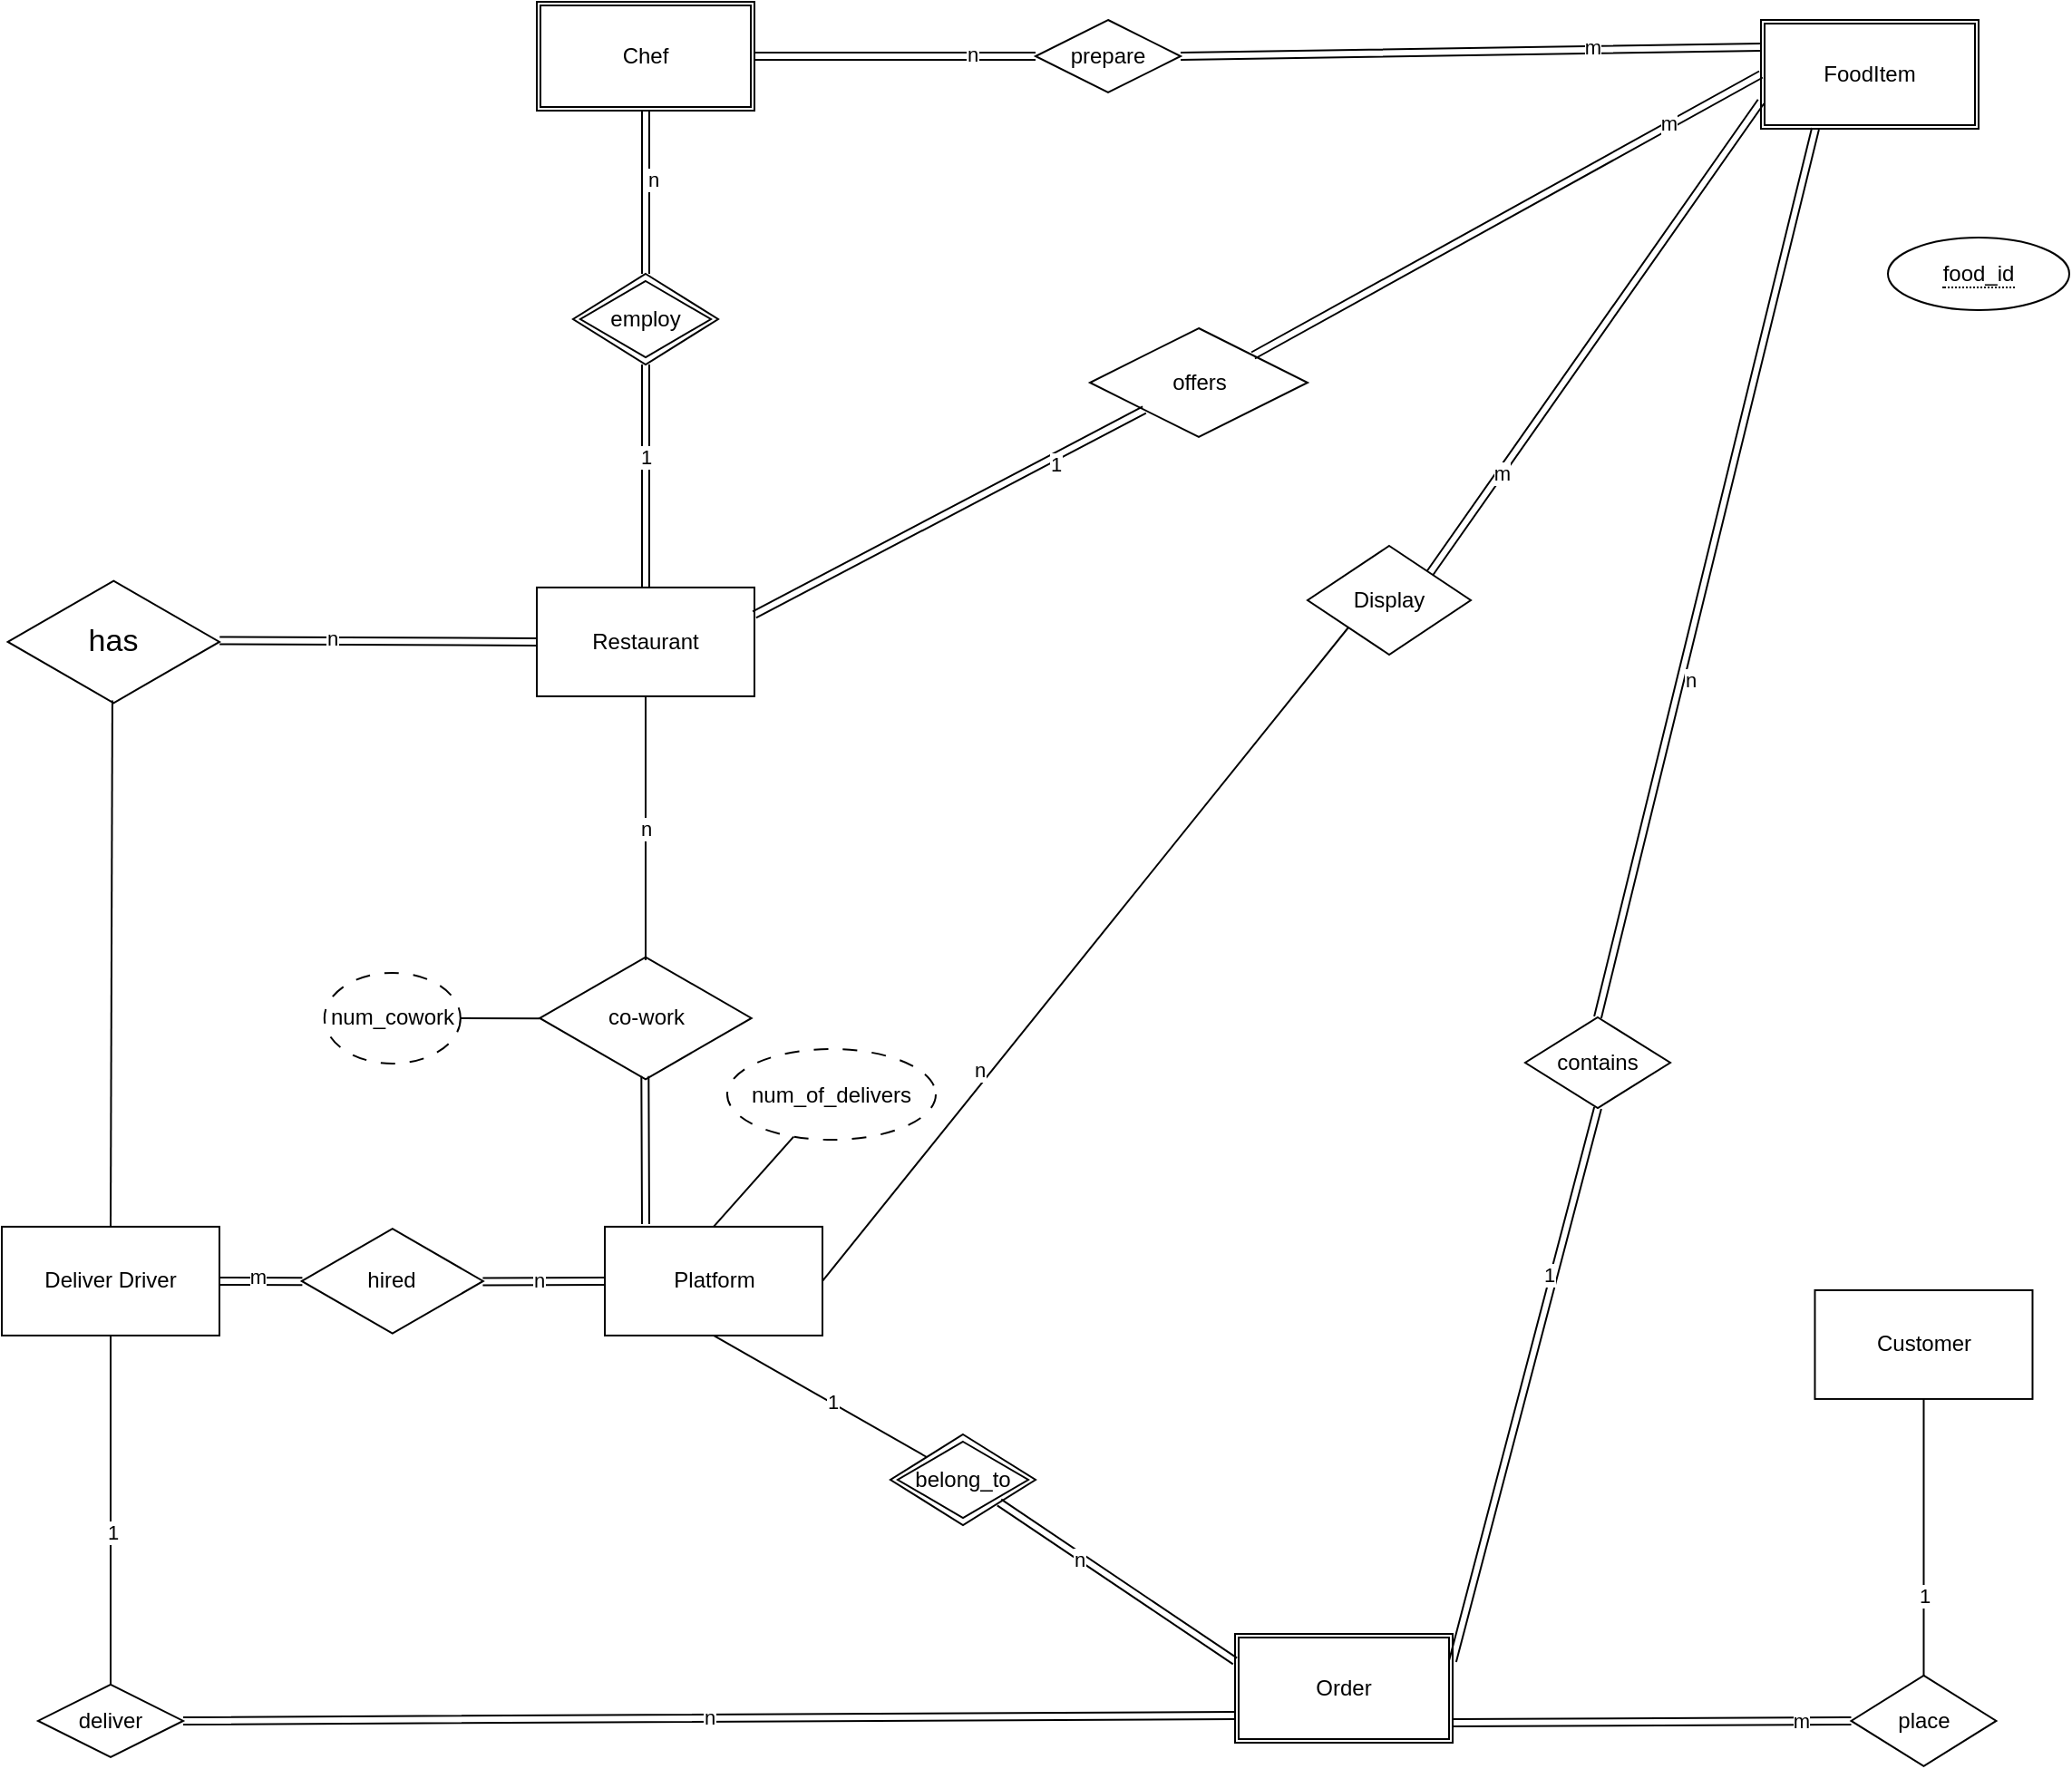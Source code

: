 <mxfile version="26.1.0">
  <diagram name="第 1 页" id="MMufTPd5Sj8PvxqMtKRT">
    <mxGraphModel dx="788" dy="457" grid="1" gridSize="10" guides="1" tooltips="1" connect="1" arrows="1" fold="1" page="1" pageScale="1" pageWidth="1654" pageHeight="1169" math="0" shadow="0">
      <root>
        <mxCell id="0" />
        <mxCell id="1" parent="0" />
        <mxCell id="InkfnJQ6Ur_ESFkkAOH5-1" value="Restaurant" style="rounded=0;whiteSpace=wrap;html=1;" parent="1" vertex="1">
          <mxGeometry x="385" y="372.96" width="120" height="60" as="geometry" />
        </mxCell>
        <mxCell id="InkfnJQ6Ur_ESFkkAOH5-16" value="Deliver Driver" style="rounded=0;whiteSpace=wrap;html=1;" parent="1" vertex="1">
          <mxGeometry x="90" y="725.46" width="120" height="60" as="geometry" />
        </mxCell>
        <mxCell id="InkfnJQ6Ur_ESFkkAOH5-27" value="Customer" style="rounded=0;whiteSpace=wrap;html=1;" parent="1" vertex="1">
          <mxGeometry x="1089.74" y="760.46" width="120" height="60" as="geometry" />
        </mxCell>
        <mxCell id="InkfnJQ6Ur_ESFkkAOH5-44" value="Platform" style="rounded=0;whiteSpace=wrap;html=1;" parent="1" vertex="1">
          <mxGeometry x="422.5" y="725.46" width="120" height="60" as="geometry" />
        </mxCell>
        <mxCell id="InkfnJQ6Ur_ESFkkAOH5-51" value="num_of_delivers" style="ellipse;whiteSpace=wrap;html=1;dashed=1;dashPattern=8 8;" parent="1" vertex="1">
          <mxGeometry x="490" y="627.52" width="115" height="50" as="geometry" />
        </mxCell>
        <mxCell id="InkfnJQ6Ur_ESFkkAOH5-52" value="" style="endArrow=none;html=1;rounded=0;entryX=0.5;entryY=0;entryDx=0;entryDy=0;" parent="1" source="InkfnJQ6Ur_ESFkkAOH5-51" target="InkfnJQ6Ur_ESFkkAOH5-44" edge="1">
          <mxGeometry width="50" height="50" relative="1" as="geometry">
            <mxPoint x="395" y="835.46" as="sourcePoint" />
            <mxPoint x="445" y="785.46" as="targetPoint" />
          </mxGeometry>
        </mxCell>
        <mxCell id="InkfnJQ6Ur_ESFkkAOH5-53" value="Order" style="shape=ext;double=1;rounded=0;whiteSpace=wrap;html=1;" parent="1" vertex="1">
          <mxGeometry x="770" y="950" width="120" height="60" as="geometry" />
        </mxCell>
        <mxCell id="InkfnJQ6Ur_ESFkkAOH5-61" value="Chef" style="shape=ext;double=1;rounded=0;whiteSpace=wrap;html=1;" parent="1" vertex="1">
          <mxGeometry x="385" y="50.0" width="120" height="60" as="geometry" />
        </mxCell>
        <mxCell id="InkfnJQ6Ur_ESFkkAOH5-70" value="&lt;font style=&quot;font-size: 17px;&quot;&gt;has&lt;/font&gt;" style="html=1;whiteSpace=wrap;aspect=fixed;shape=isoRectangle;" parent="1" vertex="1">
          <mxGeometry x="93.33" y="367.96" width="116.67" height="70" as="geometry" />
        </mxCell>
        <mxCell id="InkfnJQ6Ur_ESFkkAOH5-71" value="" style="endArrow=none;html=1;rounded=0;exitX=0.494;exitY=0.962;exitDx=0;exitDy=0;exitPerimeter=0;entryX=0.5;entryY=0;entryDx=0;entryDy=0;" parent="1" source="InkfnJQ6Ur_ESFkkAOH5-70" target="InkfnJQ6Ur_ESFkkAOH5-16" edge="1">
          <mxGeometry width="50" height="50" relative="1" as="geometry">
            <mxPoint x="830" y="585.46" as="sourcePoint" />
            <mxPoint x="880" y="535.46" as="targetPoint" />
          </mxGeometry>
        </mxCell>
        <mxCell id="InkfnJQ6Ur_ESFkkAOH5-73" value="hired" style="html=1;whiteSpace=wrap;aspect=fixed;shape=isoRectangle;" parent="1" vertex="1">
          <mxGeometry x="255.41" y="725.46" width="100" height="60" as="geometry" />
        </mxCell>
        <mxCell id="InkfnJQ6Ur_ESFkkAOH5-74" value="" style="endArrow=none;html=1;rounded=0;shape=link;entryX=1;entryY=0.5;entryDx=0;entryDy=0;exitX=0.003;exitY=0.503;exitDx=0;exitDy=0;exitPerimeter=0;" parent="1" source="InkfnJQ6Ur_ESFkkAOH5-73" target="InkfnJQ6Ur_ESFkkAOH5-16" edge="1">
          <mxGeometry width="50" height="50" relative="1" as="geometry">
            <mxPoint x="256" y="753" as="sourcePoint" />
            <mxPoint x="140" y="780" as="targetPoint" />
          </mxGeometry>
        </mxCell>
        <mxCell id="InkfnJQ6Ur_ESFkkAOH5-75" value="m" style="edgeLabel;html=1;align=center;verticalAlign=middle;resizable=0;points=[];" parent="InkfnJQ6Ur_ESFkkAOH5-74" vertex="1" connectable="0">
          <mxGeometry x="0.089" y="-3" relative="1" as="geometry">
            <mxPoint as="offset" />
          </mxGeometry>
        </mxCell>
        <mxCell id="InkfnJQ6Ur_ESFkkAOH5-76" value="" style="endArrow=none;html=1;rounded=0;exitX=0;exitY=0.5;exitDx=0;exitDy=0;shape=link;entryX=0.998;entryY=0.504;entryDx=0;entryDy=0;entryPerimeter=0;" parent="1" source="InkfnJQ6Ur_ESFkkAOH5-44" target="InkfnJQ6Ur_ESFkkAOH5-73" edge="1">
          <mxGeometry width="50" height="50" relative="1" as="geometry">
            <mxPoint x="770" y="705.46" as="sourcePoint" />
            <mxPoint x="91" y="908" as="targetPoint" />
          </mxGeometry>
        </mxCell>
        <mxCell id="InkfnJQ6Ur_ESFkkAOH5-77" value="n" style="edgeLabel;html=1;align=center;verticalAlign=middle;resizable=0;points=[];" parent="InkfnJQ6Ur_ESFkkAOH5-76" vertex="1" connectable="0">
          <mxGeometry x="0.106" y="-1" relative="1" as="geometry">
            <mxPoint as="offset" />
          </mxGeometry>
        </mxCell>
        <mxCell id="InkfnJQ6Ur_ESFkkAOH5-78" value="FoodItem&lt;span style=&quot;caret-color: rgba(0, 0, 0, 0); color: rgba(0, 0, 0, 0); font-family: monospace; font-size: 0px; text-align: start; white-space: nowrap;&quot;&gt;%3CmxGraphModel%3E%3Croot%3E%3CmxCell%20id%3D%220%22%2F%3E%3CmxCell%20id%3D%221%22%20parent%3D%220%22%2F%3E%3CmxCell%20id%3D%222%22%20value%3D%22Platform%22%20style%3D%22rounded%3D0%3BwhiteSpace%3Dwrap%3Bhtml%3D1%3B%22%20vertex%3D%221%22%20parent%3D%221%22%3E%3CmxGeometry%20x%3D%22152.5%22%20y%3D%22382.5%22%20width%3D%22120%22%20height%3D%2260%22%20as%3D%22geometry%22%2F%3E%3C%2FmxCell%3E%3CmxCell%20id%3D%223%22%20value%3D%22%26lt%3Bu%26gt%3Bplatform_id%26lt%3B%2Fu%26gt%3B%22%20style%3D%22ellipse%3BwhiteSpace%3Dwrap%3Bhtml%3D1%3B%22%20vertex%3D%221%22%20parent%3D%221%22%3E%3CmxGeometry%20x%3D%22265%22%20y%3D%22297.5%22%20width%3D%2275%22%20height%3D%2250%22%20as%3D%22geometry%22%2F%3E%3C%2FmxCell%3E%3CmxCell%20id%3D%224%22%20value%3D%22%22%20style%3D%22endArrow%3Dnone%3Bhtml%3D1%3Brounded%3D0%3BentryX%3D0.5%3BentryY%3D1%3BentryDx%3D0%3BentryDy%3D0%3BexitX%3D0.75%3BexitY%3D0%3BexitDx%3D0%3BexitDy%3D0%3B%22%20edge%3D%221%22%20source%3D%222%22%20target%3D%223%22%20parent%3D%221%22%3E%3CmxGeometry%20width%3D%2250%22%20height%3D%2250%22%20relative%3D%221%22%20as%3D%22geometry%22%3E%3CmxPoint%20x%3D%22135%22%20y%3D%22392.5%22%20as%3D%22sourcePoint%22%2F%3E%3CmxPoint%20x%3D%22275%22%20y%3D%22432.5%22%20as%3D%22targetPoint%22%2F%3E%3C%2FmxGeometry%3E%3C%2FmxCell%3E%3CmxCell%20id%3D%225%22%20value%3D%22name%22%20style%3D%22ellipse%3BwhiteSpace%3Dwrap%3Bhtml%3D1%3B%22%20vertex%3D%221%22%20parent%3D%221%22%3E%3CmxGeometry%20x%3D%2292.5%22%20y%3D%22297.5%22%20width%3D%2275%22%20height%3D%2250%22%20as%3D%22geometry%22%2F%3E%3C%2FmxCell%3E%3CmxCell%20id%3D%226%22%20value%3D%22website%22%20style%3D%22ellipse%3BwhiteSpace%3Dwrap%3Bhtml%3D1%3B%22%20vertex%3D%221%22%20parent%3D%221%22%3E%3CmxGeometry%20x%3D%22175%22%20y%3D%22297.5%22%20width%3D%2275%22%20height%3D%2250%22%20as%3D%22geometry%22%2F%3E%3C%2FmxCell%3E%3CmxCell%20id%3D%227%22%20value%3D%22%22%20style%3D%22endArrow%3Dnone%3Bhtml%3D1%3Brounded%3D0%3BentryX%3D0.5%3BentryY%3D1%3BentryDx%3D0%3BentryDy%3D0%3BexitX%3D0.333%3BexitY%3D0%3BexitDx%3D0%3BexitDy%3D0%3BexitPerimeter%3D0%3B%22%20edge%3D%221%22%20source%3D%222%22%20target%3D%225%22%20parent%3D%221%22%3E%3CmxGeometry%20width%3D%2250%22%20height%3D%2250%22%20relative%3D%221%22%20as%3D%22geometry%22%3E%3CmxPoint%20x%3D%22175%22%20y%3D%22402.5%22%20as%3D%22sourcePoint%22%2F%3E%3CmxPoint%20x%3D%22225%22%20y%3D%22352.5%22%20as%3D%22targetPoint%22%2F%3E%3C%2FmxGeometry%3E%3C%2FmxCell%3E%3CmxCell%20id%3D%228%22%20value%3D%22%22%20style%3D%22endArrow%3Dnone%3Bhtml%3D1%3Brounded%3D0%3BentryX%3D0.5%3BentryY%3D1%3BentryDx%3D0%3BentryDy%3D0%3BexitX%3D0.5%3BexitY%3D0%3BexitDx%3D0%3BexitDy%3D0%3B%22%20edge%3D%221%22%20source%3D%222%22%20target%3D%226%22%20parent%3D%221%22%3E%3CmxGeometry%20width%3D%2250%22%20height%3D%2250%22%20relative%3D%221%22%20as%3D%22geometry%22%3E%3CmxPoint%20x%3D%22175%22%20y%3D%22403.5%22%20as%3D%22sourcePoint%22%2F%3E%3CmxPoint%20x%3D%22205.983%22%20y%3D%22326.178%22%20as%3D%22targetPoint%22%2F%3E%3C%2FmxGeometry%3E%3C%2FmxCell%3E%3CmxCell%20id%3D%229%22%20value%3D%22num_of_delivers%22%20style%3D%22ellipse%3BwhiteSpace%3Dwrap%3Bhtml%3D1%3B%22%20vertex%3D%221%22%20parent%3D%221%22%3E%3CmxGeometry%20y%3D%22387.5%22%20width%3D%22115%22%20height%3D%2250%22%20as%3D%22geometry%22%2F%3E%3C%2FmxCell%3E%3CmxCell%20id%3D%2210%22%20value%3D%22%22%20style%3D%22endArrow%3Dnone%3Bhtml%3D1%3Brounded%3D0%3BentryX%3D0%3BentryY%3D0.5%3BentryDx%3D0%3BentryDy%3D0%3B%22%20edge%3D%221%22%20source%3D%229%22%20target%3D%222%22%20parent%3D%221%22%3E%3CmxGeometry%20width%3D%2250%22%20height%3D%2250%22%20relative%3D%221%22%20as%3D%22geometry%22%3E%3CmxPoint%20x%3D%22125%22%20y%3D%22492.5%22%20as%3D%22sourcePoint%22%2F%3E%3CmxPoint%20x%3D%22175%22%20y%3D%22442.5%22%20as%3D%22targetPoint%22%2F%3E%3C%2FmxGeometry%3E%3C%2FmxCell%3E%3C%2Froot%3E%3C%2FmxGraphModel%3E&lt;/span&gt;" style="shape=ext;double=1;rounded=0;whiteSpace=wrap;html=1;" parent="1" vertex="1">
          <mxGeometry x="1060.0" y="60.0" width="120" height="60" as="geometry" />
        </mxCell>
        <mxCell id="InkfnJQ6Ur_ESFkkAOH5-97" value="co-work" style="html=1;whiteSpace=wrap;aspect=fixed;shape=isoRectangle;" parent="1" vertex="1">
          <mxGeometry x="386.67" y="575.46" width="116.67" height="70" as="geometry" />
        </mxCell>
        <mxCell id="InkfnJQ6Ur_ESFkkAOH5-98" value="n" style="endArrow=none;html=1;rounded=0;exitX=0.5;exitY=1;exitDx=0;exitDy=0;entryX=0.5;entryY=0.044;entryDx=0;entryDy=0;entryPerimeter=0;" parent="1" source="InkfnJQ6Ur_ESFkkAOH5-1" target="InkfnJQ6Ur_ESFkkAOH5-97" edge="1">
          <mxGeometry width="50" height="50" relative="1" as="geometry">
            <mxPoint x="660" y="657.96" as="sourcePoint" />
            <mxPoint x="710" y="607.96" as="targetPoint" />
          </mxGeometry>
        </mxCell>
        <mxCell id="InkfnJQ6Ur_ESFkkAOH5-99" value="" style="endArrow=none;html=1;rounded=0;shape=link;entryX=0.497;entryY=0.956;entryDx=0;entryDy=0;entryPerimeter=0;" parent="1" target="InkfnJQ6Ur_ESFkkAOH5-97" edge="1">
          <mxGeometry width="50" height="50" relative="1" as="geometry">
            <mxPoint x="445" y="724" as="sourcePoint" />
            <mxPoint x="445" y="650" as="targetPoint" />
          </mxGeometry>
        </mxCell>
        <mxCell id="InkfnJQ6Ur_ESFkkAOH5-101" value="num_cowork" style="ellipse;whiteSpace=wrap;html=1;dashed=1;dashPattern=8 8;" parent="1" vertex="1">
          <mxGeometry x="267.91" y="585.46" width="75" height="50" as="geometry" />
        </mxCell>
        <mxCell id="InkfnJQ6Ur_ESFkkAOH5-102" value="" style="endArrow=none;html=1;rounded=0;entryX=1;entryY=0.5;entryDx=0;entryDy=0;exitX=0;exitY=0.503;exitDx=0;exitDy=0;exitPerimeter=0;" parent="1" source="InkfnJQ6Ur_ESFkkAOH5-97" target="InkfnJQ6Ur_ESFkkAOH5-101" edge="1">
          <mxGeometry width="50" height="50" relative="1" as="geometry">
            <mxPoint x="266" y="674.96" as="sourcePoint" />
            <mxPoint x="820" y="627.96" as="targetPoint" />
          </mxGeometry>
        </mxCell>
        <mxCell id="InkfnJQ6Ur_ESFkkAOH5-107" value="belong_to" style="rhombus;double=1;whiteSpace=wrap;html=1;" parent="1" vertex="1">
          <mxGeometry x="580" y="840" width="80" height="50" as="geometry" />
        </mxCell>
        <mxCell id="InkfnJQ6Ur_ESFkkAOH5-108" value="" style="endArrow=none;html=1;rounded=0;exitX=0;exitY=0;exitDx=0;exitDy=0;entryX=0.5;entryY=1;entryDx=0;entryDy=0;" parent="1" source="InkfnJQ6Ur_ESFkkAOH5-107" target="InkfnJQ6Ur_ESFkkAOH5-44" edge="1">
          <mxGeometry width="50" height="50" relative="1" as="geometry">
            <mxPoint x="640" y="865.46" as="sourcePoint" />
            <mxPoint x="690" y="815.46" as="targetPoint" />
          </mxGeometry>
        </mxCell>
        <mxCell id="InkfnJQ6Ur_ESFkkAOH5-109" value="1" style="edgeLabel;html=1;align=center;verticalAlign=middle;resizable=0;points=[];" parent="InkfnJQ6Ur_ESFkkAOH5-108" vertex="1" connectable="0">
          <mxGeometry x="-0.107" y="-1" relative="1" as="geometry">
            <mxPoint as="offset" />
          </mxGeometry>
        </mxCell>
        <mxCell id="InkfnJQ6Ur_ESFkkAOH5-110" value="" style="endArrow=none;html=1;rounded=0;exitX=1;exitY=1;exitDx=0;exitDy=0;entryX=0;entryY=0.25;entryDx=0;entryDy=0;shape=link;" parent="1" source="InkfnJQ6Ur_ESFkkAOH5-107" target="InkfnJQ6Ur_ESFkkAOH5-53" edge="1">
          <mxGeometry width="50" height="50" relative="1" as="geometry">
            <mxPoint x="600" y="867.96" as="sourcePoint" />
            <mxPoint x="650" y="817.96" as="targetPoint" />
          </mxGeometry>
        </mxCell>
        <mxCell id="InkfnJQ6Ur_ESFkkAOH5-111" value="n" style="edgeLabel;html=1;align=center;verticalAlign=middle;resizable=0;points=[];" parent="InkfnJQ6Ur_ESFkkAOH5-110" vertex="1" connectable="0">
          <mxGeometry x="-0.312" y="-1" relative="1" as="geometry">
            <mxPoint as="offset" />
          </mxGeometry>
        </mxCell>
        <mxCell id="InkfnJQ6Ur_ESFkkAOH5-112" value="offers" style="rhombus;&#xa;whiteSpace=wrap;html=1;" parent="1" vertex="1">
          <mxGeometry x="690" y="230.0" width="120" height="60" as="geometry" />
        </mxCell>
        <mxCell id="InkfnJQ6Ur_ESFkkAOH5-113" value="" style="endArrow=none;html=1;rounded=0;exitX=1;exitY=0.25;exitDx=0;exitDy=0;entryX=0;entryY=1;entryDx=0;entryDy=0;shape=link;" parent="1" source="InkfnJQ6Ur_ESFkkAOH5-1" target="InkfnJQ6Ur_ESFkkAOH5-112" edge="1">
          <mxGeometry width="50" height="50" relative="1" as="geometry">
            <mxPoint x="800" y="407.96" as="sourcePoint" />
            <mxPoint x="750" y="157.96" as="targetPoint" />
          </mxGeometry>
        </mxCell>
        <mxCell id="InkfnJQ6Ur_ESFkkAOH5-114" value="1" style="edgeLabel;html=1;align=center;verticalAlign=middle;resizable=0;points=[];" parent="InkfnJQ6Ur_ESFkkAOH5-113" vertex="1" connectable="0">
          <mxGeometry x="0.529" y="-4" relative="1" as="geometry">
            <mxPoint as="offset" />
          </mxGeometry>
        </mxCell>
        <mxCell id="InkfnJQ6Ur_ESFkkAOH5-115" value="" style="endArrow=none;html=1;rounded=0;exitX=1;exitY=0;exitDx=0;exitDy=0;entryX=0;entryY=0.5;entryDx=0;entryDy=0;shape=link;" parent="1" source="InkfnJQ6Ur_ESFkkAOH5-112" target="InkfnJQ6Ur_ESFkkAOH5-78" edge="1">
          <mxGeometry width="50" height="50" relative="1" as="geometry">
            <mxPoint x="1269.28" y="270.46" as="sourcePoint" />
            <mxPoint x="1276.78" y="60.46" as="targetPoint" />
          </mxGeometry>
        </mxCell>
        <mxCell id="InkfnJQ6Ur_ESFkkAOH5-116" value="m" style="edgeLabel;html=1;align=center;verticalAlign=middle;resizable=0;points=[];" parent="InkfnJQ6Ur_ESFkkAOH5-115" vertex="1" connectable="0">
          <mxGeometry x="0.637" y="1" relative="1" as="geometry">
            <mxPoint as="offset" />
          </mxGeometry>
        </mxCell>
        <mxCell id="InkfnJQ6Ur_ESFkkAOH5-117" value="contains" style="rhombus;whiteSpace=wrap;html=1;" parent="1" vertex="1">
          <mxGeometry x="930" y="610" width="80" height="50" as="geometry" />
        </mxCell>
        <mxCell id="InkfnJQ6Ur_ESFkkAOH5-118" value="" style="endArrow=none;html=1;rounded=0;exitX=1;exitY=0.25;exitDx=0;exitDy=0;entryX=0.5;entryY=1;entryDx=0;entryDy=0;shape=link;" parent="1" source="InkfnJQ6Ur_ESFkkAOH5-53" target="InkfnJQ6Ur_ESFkkAOH5-117" edge="1">
          <mxGeometry width="50" height="50" relative="1" as="geometry">
            <mxPoint x="1260" y="787.96" as="sourcePoint" />
            <mxPoint x="1310" y="737.96" as="targetPoint" />
          </mxGeometry>
        </mxCell>
        <mxCell id="InkfnJQ6Ur_ESFkkAOH5-119" value="1" style="edgeLabel;html=1;align=center;verticalAlign=middle;resizable=0;points=[];" parent="InkfnJQ6Ur_ESFkkAOH5-118" vertex="1" connectable="0">
          <mxGeometry x="0.393" y="3" relative="1" as="geometry">
            <mxPoint as="offset" />
          </mxGeometry>
        </mxCell>
        <mxCell id="InkfnJQ6Ur_ESFkkAOH5-120" value="" style="endArrow=none;html=1;rounded=0;exitX=0.25;exitY=1;exitDx=0;exitDy=0;entryX=0.5;entryY=0;entryDx=0;entryDy=0;shape=link;" parent="1" source="InkfnJQ6Ur_ESFkkAOH5-78" target="InkfnJQ6Ur_ESFkkAOH5-117" edge="1">
          <mxGeometry width="50" height="50" relative="1" as="geometry">
            <mxPoint x="1260" y="577.96" as="sourcePoint" />
            <mxPoint x="1310" y="527.96" as="targetPoint" />
          </mxGeometry>
        </mxCell>
        <mxCell id="InkfnJQ6Ur_ESFkkAOH5-121" value="n" style="edgeLabel;html=1;align=center;verticalAlign=middle;resizable=0;points=[];" parent="InkfnJQ6Ur_ESFkkAOH5-120" vertex="1" connectable="0">
          <mxGeometry x="0.233" y="5" relative="1" as="geometry">
            <mxPoint as="offset" />
          </mxGeometry>
        </mxCell>
        <mxCell id="InkfnJQ6Ur_ESFkkAOH5-122" value="employ" style="rhombus;whiteSpace=wrap;html=1;double=1;" parent="1" vertex="1">
          <mxGeometry x="405" y="200" width="80" height="50" as="geometry" />
        </mxCell>
        <mxCell id="InkfnJQ6Ur_ESFkkAOH5-123" value="" style="endArrow=none;html=1;rounded=0;exitX=0.5;exitY=0;exitDx=0;exitDy=0;entryX=0.5;entryY=1;entryDx=0;entryDy=0;shape=link;" parent="1" source="InkfnJQ6Ur_ESFkkAOH5-122" target="InkfnJQ6Ur_ESFkkAOH5-61" edge="1">
          <mxGeometry width="50" height="50" relative="1" as="geometry">
            <mxPoint x="470" y="357.96" as="sourcePoint" />
            <mxPoint x="380" y="187.96" as="targetPoint" />
          </mxGeometry>
        </mxCell>
        <mxCell id="InkfnJQ6Ur_ESFkkAOH5-124" value="n" style="edgeLabel;html=1;align=center;verticalAlign=middle;resizable=0;points=[];" parent="InkfnJQ6Ur_ESFkkAOH5-123" vertex="1" connectable="0">
          <mxGeometry x="0.17" y="-4" relative="1" as="geometry">
            <mxPoint as="offset" />
          </mxGeometry>
        </mxCell>
        <mxCell id="InkfnJQ6Ur_ESFkkAOH5-125" value="" style="endArrow=none;html=1;rounded=0;exitX=0.5;exitY=0;exitDx=0;exitDy=0;entryX=0.5;entryY=1;entryDx=0;entryDy=0;shape=link;" parent="1" source="InkfnJQ6Ur_ESFkkAOH5-1" target="InkfnJQ6Ur_ESFkkAOH5-122" edge="1">
          <mxGeometry width="50" height="50" relative="1" as="geometry">
            <mxPoint x="470" y="357.96" as="sourcePoint" />
            <mxPoint x="520" y="307.96" as="targetPoint" />
          </mxGeometry>
        </mxCell>
        <mxCell id="InkfnJQ6Ur_ESFkkAOH5-126" value="1" style="edgeLabel;html=1;align=center;verticalAlign=middle;resizable=0;points=[];" parent="InkfnJQ6Ur_ESFkkAOH5-125" vertex="1" connectable="0">
          <mxGeometry x="0.181" relative="1" as="geometry">
            <mxPoint as="offset" />
          </mxGeometry>
        </mxCell>
        <mxCell id="InkfnJQ6Ur_ESFkkAOH5-127" value="prepare" style="rhombus;whiteSpace=wrap;html=1;" parent="1" vertex="1">
          <mxGeometry x="660" y="60" width="80" height="40" as="geometry" />
        </mxCell>
        <mxCell id="InkfnJQ6Ur_ESFkkAOH5-128" value="" style="endArrow=none;html=1;rounded=0;exitX=1;exitY=0.5;exitDx=0;exitDy=0;entryX=0;entryY=0.5;entryDx=0;entryDy=0;shape=link;" parent="1" source="InkfnJQ6Ur_ESFkkAOH5-61" target="InkfnJQ6Ur_ESFkkAOH5-127" edge="1">
          <mxGeometry width="50" height="50" relative="1" as="geometry">
            <mxPoint x="620" y="197.96" as="sourcePoint" />
            <mxPoint x="670" y="147.96" as="targetPoint" />
          </mxGeometry>
        </mxCell>
        <mxCell id="InkfnJQ6Ur_ESFkkAOH5-129" value="n" style="edgeLabel;html=1;align=center;verticalAlign=middle;resizable=0;points=[];" parent="InkfnJQ6Ur_ESFkkAOH5-128" vertex="1" connectable="0">
          <mxGeometry x="0.545" y="1" relative="1" as="geometry">
            <mxPoint as="offset" />
          </mxGeometry>
        </mxCell>
        <mxCell id="InkfnJQ6Ur_ESFkkAOH5-130" value="" style="endArrow=none;html=1;rounded=0;exitX=1;exitY=0.5;exitDx=0;exitDy=0;entryX=0;entryY=0.25;entryDx=0;entryDy=0;shape=link;" parent="1" source="InkfnJQ6Ur_ESFkkAOH5-127" target="InkfnJQ6Ur_ESFkkAOH5-78" edge="1">
          <mxGeometry width="50" height="50" relative="1" as="geometry">
            <mxPoint x="850" y="197.96" as="sourcePoint" />
            <mxPoint x="1040" y="197.96" as="targetPoint" />
          </mxGeometry>
        </mxCell>
        <mxCell id="InkfnJQ6Ur_ESFkkAOH5-131" value="m" style="edgeLabel;html=1;align=center;verticalAlign=middle;resizable=0;points=[];" parent="InkfnJQ6Ur_ESFkkAOH5-130" vertex="1" connectable="0">
          <mxGeometry x="0.415" y="2" relative="1" as="geometry">
            <mxPoint as="offset" />
          </mxGeometry>
        </mxCell>
        <mxCell id="InkfnJQ6Ur_ESFkkAOH5-132" value="deliver" style="rhombus;whiteSpace=wrap;html=1;" parent="1" vertex="1">
          <mxGeometry x="110" y="977.96" width="80" height="40" as="geometry" />
        </mxCell>
        <mxCell id="InkfnJQ6Ur_ESFkkAOH5-133" value="" style="endArrow=none;html=1;rounded=0;exitX=0.5;exitY=1;exitDx=0;exitDy=0;entryX=0.5;entryY=0;entryDx=0;entryDy=0;" parent="1" source="InkfnJQ6Ur_ESFkkAOH5-16" target="InkfnJQ6Ur_ESFkkAOH5-132" edge="1">
          <mxGeometry width="50" height="50" relative="1" as="geometry">
            <mxPoint x="1180" y="787.96" as="sourcePoint" />
            <mxPoint x="1230" y="737.96" as="targetPoint" />
          </mxGeometry>
        </mxCell>
        <mxCell id="InkfnJQ6Ur_ESFkkAOH5-134" value="1" style="edgeLabel;html=1;align=center;verticalAlign=middle;resizable=0;points=[];" parent="InkfnJQ6Ur_ESFkkAOH5-133" vertex="1" connectable="0">
          <mxGeometry x="0.123" y="1" relative="1" as="geometry">
            <mxPoint as="offset" />
          </mxGeometry>
        </mxCell>
        <mxCell id="InkfnJQ6Ur_ESFkkAOH5-135" value="" style="endArrow=none;html=1;rounded=0;exitX=0;exitY=0.75;exitDx=0;exitDy=0;shape=link;entryX=1;entryY=0.5;entryDx=0;entryDy=0;" parent="1" source="InkfnJQ6Ur_ESFkkAOH5-53" target="InkfnJQ6Ur_ESFkkAOH5-132" edge="1">
          <mxGeometry width="50" height="50" relative="1" as="geometry">
            <mxPoint x="1137.5" y="897.96" as="sourcePoint" />
            <mxPoint x="1190" y="797.96" as="targetPoint" />
          </mxGeometry>
        </mxCell>
        <mxCell id="InkfnJQ6Ur_ESFkkAOH5-136" value="n" style="edgeLabel;html=1;align=center;verticalAlign=middle;resizable=0;points=[];" parent="InkfnJQ6Ur_ESFkkAOH5-135" vertex="1" connectable="0">
          <mxGeometry x="0.002" y="-1" relative="1" as="geometry">
            <mxPoint as="offset" />
          </mxGeometry>
        </mxCell>
        <mxCell id="InkfnJQ6Ur_ESFkkAOH5-137" value="place" style="rhombus;whiteSpace=wrap;html=1;" parent="1" vertex="1">
          <mxGeometry x="1109.74" y="972.96" width="80" height="50" as="geometry" />
        </mxCell>
        <mxCell id="InkfnJQ6Ur_ESFkkAOH5-138" value="" style="endArrow=none;html=1;rounded=0;exitX=0.5;exitY=0;exitDx=0;exitDy=0;entryX=0.5;entryY=1;entryDx=0;entryDy=0;" parent="1" source="InkfnJQ6Ur_ESFkkAOH5-137" target="InkfnJQ6Ur_ESFkkAOH5-27" edge="1">
          <mxGeometry width="50" height="50" relative="1" as="geometry">
            <mxPoint x="809.74" y="807.96" as="sourcePoint" />
            <mxPoint x="859.74" y="757.96" as="targetPoint" />
          </mxGeometry>
        </mxCell>
        <mxCell id="InkfnJQ6Ur_ESFkkAOH5-139" value="1" style="edgeLabel;html=1;align=center;verticalAlign=middle;resizable=0;points=[];" parent="InkfnJQ6Ur_ESFkkAOH5-138" vertex="1" connectable="0">
          <mxGeometry x="-0.437" relative="1" as="geometry">
            <mxPoint y="-1" as="offset" />
          </mxGeometry>
        </mxCell>
        <mxCell id="InkfnJQ6Ur_ESFkkAOH5-140" value="" style="endArrow=none;html=1;rounded=0;exitX=1;exitY=0.75;exitDx=0;exitDy=0;entryX=0;entryY=0.5;entryDx=0;entryDy=0;shape=link;" parent="1" target="InkfnJQ6Ur_ESFkkAOH5-137" edge="1">
          <mxGeometry width="50" height="50" relative="1" as="geometry">
            <mxPoint x="890.0" y="998.98" as="sourcePoint" />
            <mxPoint x="1257.49" y="996.94" as="targetPoint" />
          </mxGeometry>
        </mxCell>
        <mxCell id="InkfnJQ6Ur_ESFkkAOH5-141" value="m" style="edgeLabel;html=1;align=center;verticalAlign=middle;resizable=0;points=[];" parent="InkfnJQ6Ur_ESFkkAOH5-140" vertex="1" connectable="0">
          <mxGeometry x="0.752" relative="1" as="geometry">
            <mxPoint x="-1" as="offset" />
          </mxGeometry>
        </mxCell>
        <mxCell id="InkfnJQ6Ur_ESFkkAOH5-142" value="Display" style="rhombus;whiteSpace=wrap;html=1;" parent="1" vertex="1">
          <mxGeometry x="810" y="350" width="90" height="60" as="geometry" />
        </mxCell>
        <mxCell id="InkfnJQ6Ur_ESFkkAOH5-143" value="" style="endArrow=none;html=1;rounded=0;exitX=1;exitY=0.5;exitDx=0;exitDy=0;entryX=0;entryY=1;entryDx=0;entryDy=0;" parent="1" source="InkfnJQ6Ur_ESFkkAOH5-44" target="InkfnJQ6Ur_ESFkkAOH5-142" edge="1">
          <mxGeometry width="50" height="50" relative="1" as="geometry">
            <mxPoint x="910" y="667.96" as="sourcePoint" />
            <mxPoint x="960" y="617.96" as="targetPoint" />
          </mxGeometry>
        </mxCell>
        <mxCell id="InkfnJQ6Ur_ESFkkAOH5-144" value="n" style="edgeLabel;html=1;align=center;verticalAlign=middle;resizable=0;points=[];" parent="InkfnJQ6Ur_ESFkkAOH5-143" vertex="1" connectable="0">
          <mxGeometry x="-0.371" y="5" relative="1" as="geometry">
            <mxPoint x="-1" as="offset" />
          </mxGeometry>
        </mxCell>
        <mxCell id="InkfnJQ6Ur_ESFkkAOH5-145" value="" style="endArrow=none;html=1;rounded=0;exitX=1;exitY=0;exitDx=0;exitDy=0;entryX=0;entryY=0.75;entryDx=0;entryDy=0;shape=link;" parent="1" source="InkfnJQ6Ur_ESFkkAOH5-142" target="InkfnJQ6Ur_ESFkkAOH5-78" edge="1">
          <mxGeometry width="50" height="50" relative="1" as="geometry">
            <mxPoint x="910" y="487.96" as="sourcePoint" />
            <mxPoint x="1090" y="217.96" as="targetPoint" />
          </mxGeometry>
        </mxCell>
        <mxCell id="InkfnJQ6Ur_ESFkkAOH5-146" value="m" style="edgeLabel;html=1;align=center;verticalAlign=middle;resizable=0;points=[];" parent="InkfnJQ6Ur_ESFkkAOH5-145" vertex="1" connectable="0">
          <mxGeometry x="-0.578" y="-1" relative="1" as="geometry">
            <mxPoint y="-1" as="offset" />
          </mxGeometry>
        </mxCell>
        <mxCell id="InkfnJQ6Ur_ESFkkAOH5-147" value="" style="endArrow=none;html=1;rounded=0;exitX=0;exitY=0.5;exitDx=0;exitDy=0;entryX=1.001;entryY=0.49;entryDx=0;entryDy=0;entryPerimeter=0;shape=link;" parent="1" source="InkfnJQ6Ur_ESFkkAOH5-1" target="InkfnJQ6Ur_ESFkkAOH5-70" edge="1">
          <mxGeometry width="50" height="50" relative="1" as="geometry">
            <mxPoint x="650" y="577.96" as="sourcePoint" />
            <mxPoint x="700" y="527.96" as="targetPoint" />
          </mxGeometry>
        </mxCell>
        <mxCell id="InkfnJQ6Ur_ESFkkAOH5-148" value="n" style="edgeLabel;html=1;align=center;verticalAlign=middle;resizable=0;points=[];" parent="InkfnJQ6Ur_ESFkkAOH5-147" vertex="1" connectable="0">
          <mxGeometry x="0.295" y="-2" relative="1" as="geometry">
            <mxPoint as="offset" />
          </mxGeometry>
        </mxCell>
        <mxCell id="InkfnJQ6Ur_ESFkkAOH5-153" value="&lt;span style=&quot;border-bottom-width: 1px; border-bottom-style: dotted; border-bottom-color: currentcolor;&quot;&gt;food_id&lt;/span&gt;" style="ellipse;whiteSpace=wrap;html=1;align=center;" parent="1" vertex="1">
          <mxGeometry x="1130" y="180" width="100" height="40" as="geometry" />
        </mxCell>
      </root>
    </mxGraphModel>
  </diagram>
</mxfile>
